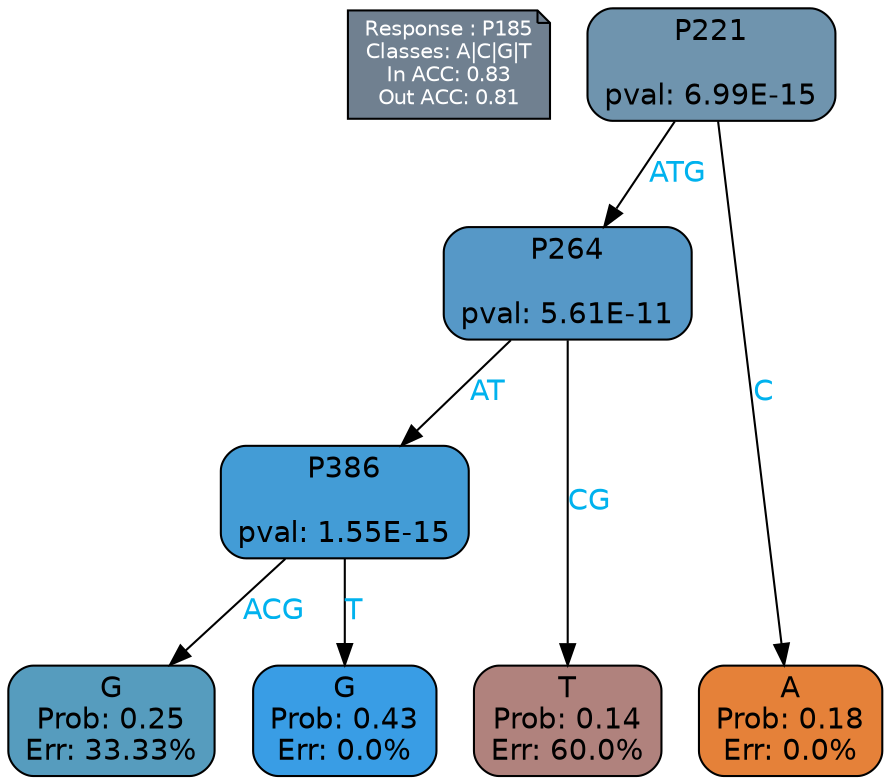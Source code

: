 digraph Tree {
node [shape=box, style="filled, rounded", color="black", fontname=helvetica] ;
graph [ranksep=equally, splines=polylines, bgcolor=transparent, dpi=600] ;
edge [fontname=helvetica] ;
LEGEND [label="Response : P185
Classes: A|C|G|T
In ACC: 0.83
Out ACC: 0.81
",shape=note,align=left,style=filled,fillcolor="slategray",fontcolor="white",fontsize=10];1 [label="P221

pval: 6.99E-15", fillcolor="#6f94ae"] ;
2 [label="P264

pval: 5.61E-11", fillcolor="#5698c7"] ;
3 [label="P386

pval: 1.55E-15", fillcolor="#439cd6"] ;
4 [label="G
Prob: 0.25
Err: 33.33%", fillcolor="#569cbe"] ;
5 [label="G
Prob: 0.43
Err: 0.0%", fillcolor="#399de5"] ;
6 [label="T
Prob: 0.14
Err: 60.0%", fillcolor="#b0827d"] ;
7 [label="A
Prob: 0.18
Err: 0.0%", fillcolor="#e58139"] ;
1 -> 2 [label="ATG",fontcolor=deepskyblue2] ;
1 -> 7 [label="C",fontcolor=deepskyblue2] ;
2 -> 3 [label="AT",fontcolor=deepskyblue2] ;
2 -> 6 [label="CG",fontcolor=deepskyblue2] ;
3 -> 4 [label="ACG",fontcolor=deepskyblue2] ;
3 -> 5 [label="T",fontcolor=deepskyblue2] ;
{rank = same; 4;5;6;7;}{rank = same; LEGEND;1;}}